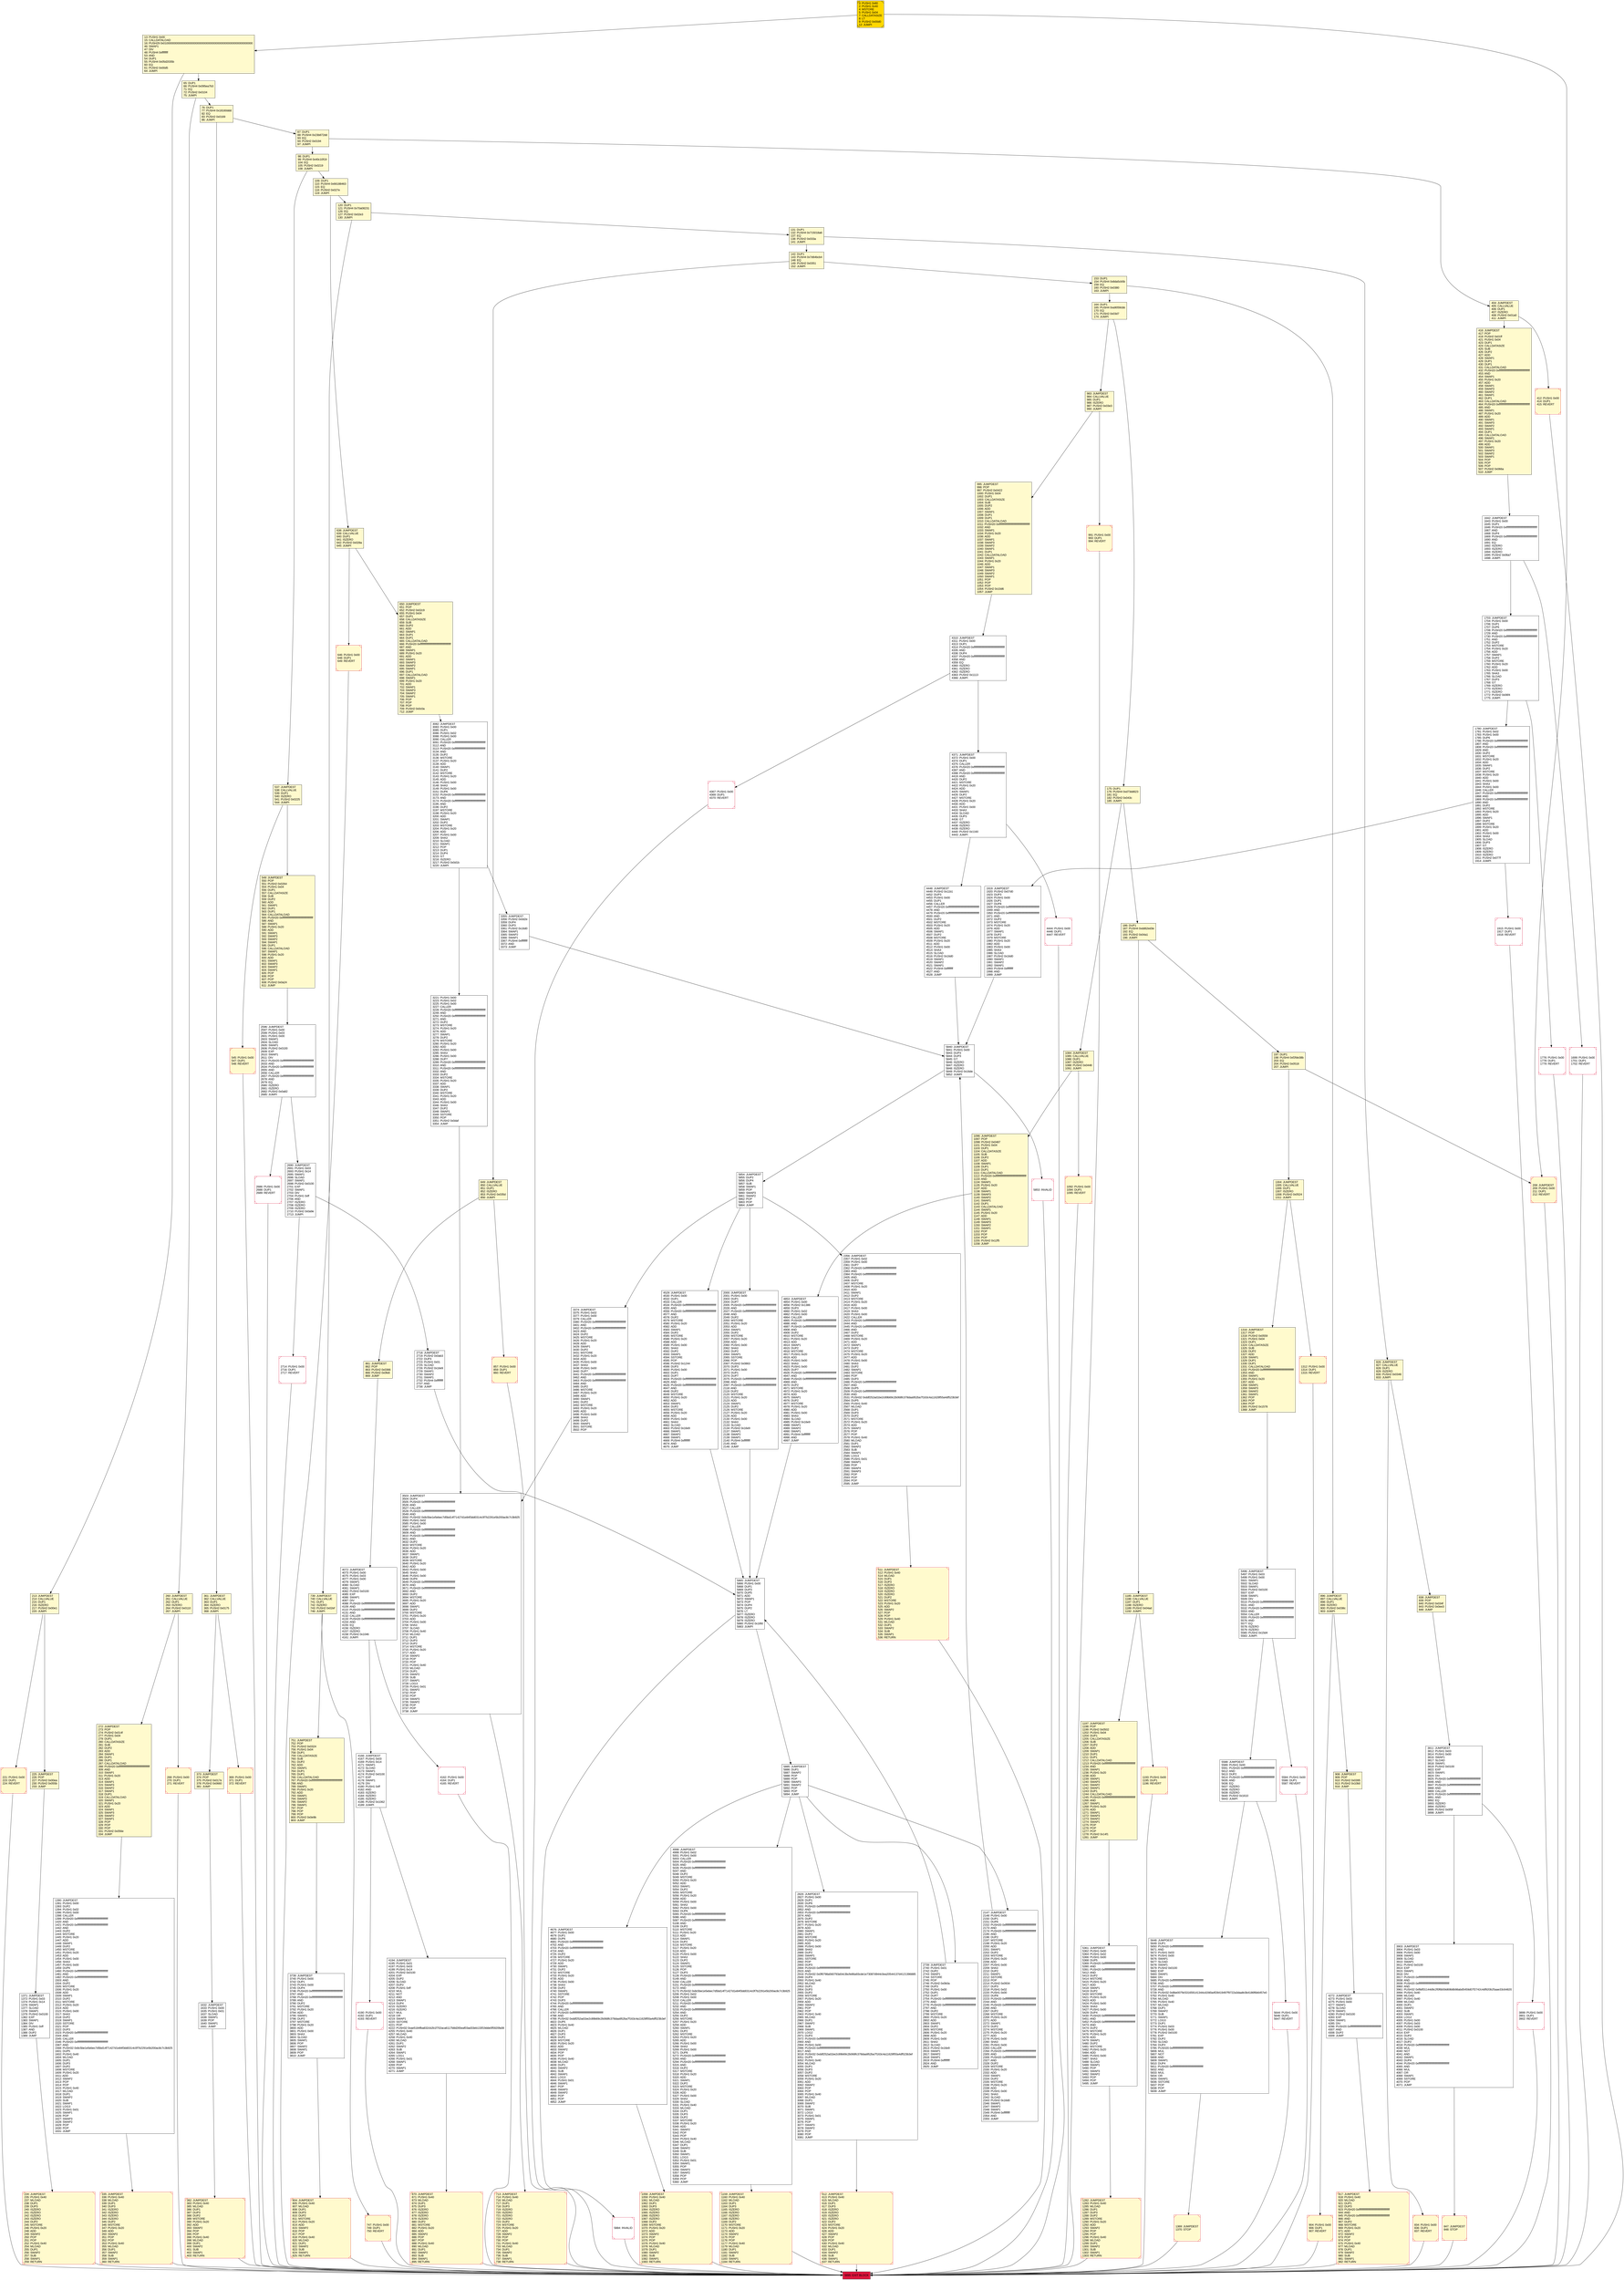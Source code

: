 digraph G {
bgcolor=transparent rankdir=UD;
node [shape=box style=filled color=black fillcolor=white fontname=arial fontcolor=black];
4272 [label="4272: JUMPDEST\l4273: PUSH1 0x03\l4275: PUSH1 0x00\l4277: SWAP1\l4278: SLOAD\l4279: SWAP1\l4280: PUSH2 0x0100\l4283: EXP\l4284: SWAP1\l4285: DIV\l4286: PUSH20 0xffffffffffffffffffffffffffffffffffffffff\l4307: AND\l4308: DUP2\l4309: JUMP\l" ];
1699 [label="1699: PUSH1 0x00\l1701: DUP1\l1702: REVERT\l" shape=Msquare color=crimson ];
213 [label="213: JUMPDEST\l214: CALLVALUE\l215: DUP1\l216: ISZERO\l217: PUSH2 0x00e1\l220: JUMPI\l" fillcolor=lemonchiffon ];
1304 [label="1304: JUMPDEST\l1305: CALLVALUE\l1306: DUP1\l1307: ISZERO\l1308: PUSH2 0x0524\l1311: JUMPI\l" fillcolor=lemonchiffon ];
5895 [label="5895: EXIT BLOCK\l" fillcolor=crimson ];
1193 [label="1193: PUSH1 0x00\l1195: DUP1\l1196: REVERT\l" fillcolor=lemonchiffon shape=Msquare color=crimson ];
404 [label="404: JUMPDEST\l405: CALLVALUE\l406: DUP1\l407: ISZERO\l408: PUSH2 0x01a0\l411: JUMPI\l" fillcolor=lemonchiffon ];
3739 [label="3739: JUMPDEST\l3740: PUSH1 0x00\l3742: DUP1\l3743: PUSH1 0x00\l3745: DUP4\l3746: PUSH20 0xffffffffffffffffffffffffffffffffffffffff\l3767: AND\l3768: PUSH20 0xffffffffffffffffffffffffffffffffffffffff\l3789: AND\l3790: DUP2\l3791: MSTORE\l3792: PUSH1 0x20\l3794: ADD\l3795: SWAP1\l3796: DUP2\l3797: MSTORE\l3798: PUSH1 0x20\l3800: ADD\l3801: PUSH1 0x00\l3803: SHA3\l3804: SLOAD\l3805: SWAP1\l3806: POP\l3807: SWAP2\l3808: SWAP1\l3809: POP\l3810: JUMP\l" ];
416 [label="416: JUMPDEST\l417: POP\l418: PUSH2 0x01ff\l421: PUSH1 0x04\l423: DUP1\l424: CALLDATASIZE\l425: SUB\l426: DUP2\l427: ADD\l428: SWAP1\l429: DUP1\l430: DUP1\l431: CALLDATALOAD\l432: PUSH20 0xffffffffffffffffffffffffffffffffffffffff\l453: AND\l454: SWAP1\l455: PUSH1 0x20\l457: ADD\l458: SWAP1\l459: SWAP3\l460: SWAP2\l461: SWAP1\l462: DUP1\l463: CALLDATALOAD\l464: PUSH20 0xffffffffffffffffffffffffffffffffffffffff\l485: AND\l486: SWAP1\l487: PUSH1 0x20\l489: ADD\l490: SWAP1\l491: SWAP3\l492: SWAP2\l493: SWAP1\l494: DUP1\l495: CALLDATALOAD\l496: SWAP1\l497: PUSH1 0x20\l499: ADD\l500: SWAP1\l501: SWAP3\l502: SWAP2\l503: SWAP1\l504: POP\l505: POP\l506: POP\l507: PUSH2 0x066a\l510: JUMP\l" fillcolor=lemonchiffon ];
186 [label="186: DUP1\l187: PUSH4 0xdd62ed3e\l192: EQ\l193: PUSH2 0x04a1\l196: JUMPI\l" fillcolor=lemonchiffon ];
2000 [label="2000: JUMPDEST\l2001: PUSH1 0x00\l2003: DUP1\l2004: DUP7\l2005: PUSH20 0xffffffffffffffffffffffffffffffffffffffff\l2026: AND\l2027: PUSH20 0xffffffffffffffffffffffffffffffffffffffff\l2048: AND\l2049: DUP2\l2050: MSTORE\l2051: PUSH1 0x20\l2053: ADD\l2054: SWAP1\l2055: DUP2\l2056: MSTORE\l2057: PUSH1 0x20\l2059: ADD\l2060: PUSH1 0x00\l2062: SHA3\l2063: DUP2\l2064: SWAP1\l2065: SSTORE\l2066: POP\l2067: PUSH2 0x0863\l2070: DUP3\l2071: PUSH1 0x00\l2073: DUP1\l2074: DUP7\l2075: PUSH20 0xffffffffffffffffffffffffffffffffffffffff\l2096: AND\l2097: PUSH20 0xffffffffffffffffffffffffffffffffffffffff\l2118: AND\l2119: DUP2\l2120: MSTORE\l2121: PUSH1 0x20\l2123: ADD\l2124: SWAP1\l2125: DUP2\l2126: MSTORE\l2127: PUSH1 0x20\l2129: ADD\l2130: PUSH1 0x00\l2132: SHA3\l2133: SLOAD\l2134: PUSH2 0x16e9\l2137: SWAP1\l2138: SWAP2\l2139: SWAP1\l2140: PUSH4 0xffffffff\l2145: AND\l2146: JUMP\l" ];
650 [label="650: JUMPDEST\l651: POP\l652: PUSH2 0x02c9\l655: PUSH1 0x04\l657: DUP1\l658: CALLDATASIZE\l659: SUB\l660: DUP2\l661: ADD\l662: SWAP1\l663: DUP1\l664: DUP1\l665: CALLDATALOAD\l666: PUSH20 0xffffffffffffffffffffffffffffffffffffffff\l687: AND\l688: SWAP1\l689: PUSH1 0x20\l691: ADD\l692: SWAP1\l693: SWAP3\l694: SWAP2\l695: SWAP1\l696: DUP1\l697: CALLDATALOAD\l698: SWAP1\l699: PUSH1 0x20\l701: ADD\l702: SWAP1\l703: SWAP3\l704: SWAP2\l705: SWAP1\l706: POP\l707: POP\l708: POP\l709: PUSH2 0x0c0a\l712: JUMP\l" fillcolor=lemonchiffon ];
1703 [label="1703: JUMPDEST\l1704: PUSH1 0x00\l1706: DUP1\l1707: DUP6\l1708: PUSH20 0xffffffffffffffffffffffffffffffffffffffff\l1729: AND\l1730: PUSH20 0xffffffffffffffffffffffffffffffffffffffff\l1751: AND\l1752: DUP2\l1753: MSTORE\l1754: PUSH1 0x20\l1756: ADD\l1757: SWAP1\l1758: DUP2\l1759: MSTORE\l1760: PUSH1 0x20\l1762: ADD\l1763: PUSH1 0x00\l1765: SHA3\l1766: SLOAD\l1767: DUP3\l1768: GT\l1769: ISZERO\l1770: ISZERO\l1771: ISZERO\l1772: PUSH2 0x06f4\l1775: JUMPI\l" ];
2147 [label="2147: JUMPDEST\l2148: PUSH1 0x00\l2150: DUP1\l2151: DUP6\l2152: PUSH20 0xffffffffffffffffffffffffffffffffffffffff\l2173: AND\l2174: PUSH20 0xffffffffffffffffffffffffffffffffffffffff\l2195: AND\l2196: DUP2\l2197: MSTORE\l2198: PUSH1 0x20\l2200: ADD\l2201: SWAP1\l2202: DUP2\l2203: MSTORE\l2204: PUSH1 0x20\l2206: ADD\l2207: PUSH1 0x00\l2209: SHA3\l2210: DUP2\l2211: SWAP1\l2212: SSTORE\l2213: POP\l2214: PUSH2 0x0934\l2217: DUP3\l2218: PUSH1 0x02\l2220: PUSH1 0x00\l2222: DUP8\l2223: PUSH20 0xffffffffffffffffffffffffffffffffffffffff\l2244: AND\l2245: PUSH20 0xffffffffffffffffffffffffffffffffffffffff\l2266: AND\l2267: DUP2\l2268: MSTORE\l2269: PUSH1 0x20\l2271: ADD\l2272: SWAP1\l2273: DUP2\l2274: MSTORE\l2275: PUSH1 0x20\l2277: ADD\l2278: PUSH1 0x00\l2280: SHA3\l2281: PUSH1 0x00\l2283: CALLER\l2284: PUSH20 0xffffffffffffffffffffffffffffffffffffffff\l2305: AND\l2306: PUSH20 0xffffffffffffffffffffffffffffffffffffffff\l2327: AND\l2328: DUP2\l2329: MSTORE\l2330: PUSH1 0x20\l2332: ADD\l2333: SWAP1\l2334: DUP2\l2335: MSTORE\l2336: PUSH1 0x20\l2338: ADD\l2339: PUSH1 0x00\l2341: SHA3\l2342: SLOAD\l2343: PUSH2 0x16d0\l2346: SWAP1\l2347: SWAP2\l2348: SWAP1\l2349: PUSH4 0xffffffff\l2354: AND\l2355: JUMP\l" ];
1058 [label="1058: JUMPDEST\l1059: PUSH1 0x40\l1061: MLOAD\l1062: DUP1\l1063: DUP3\l1064: ISZERO\l1065: ISZERO\l1066: ISZERO\l1067: ISZERO\l1068: DUP2\l1069: MSTORE\l1070: PUSH1 0x20\l1072: ADD\l1073: SWAP2\l1074: POP\l1075: POP\l1076: PUSH1 0x40\l1078: MLOAD\l1079: DUP1\l1080: SWAP2\l1081: SUB\l1082: SWAP1\l1083: RETURN\l" fillcolor=lemonchiffon shape=Msquare color=crimson ];
983 [label="983: JUMPDEST\l984: CALLVALUE\l985: DUP1\l986: ISZERO\l987: PUSH2 0x03e3\l990: JUMPI\l" fillcolor=lemonchiffon ];
2596 [label="2596: JUMPDEST\l2597: PUSH1 0x00\l2599: PUSH1 0x03\l2601: PUSH1 0x00\l2603: SWAP1\l2604: SLOAD\l2605: SWAP1\l2606: PUSH2 0x0100\l2609: EXP\l2610: SWAP1\l2611: DIV\l2612: PUSH20 0xffffffffffffffffffffffffffffffffffffffff\l2633: AND\l2634: PUSH20 0xffffffffffffffffffffffffffffffffffffffff\l2655: AND\l2656: CALLER\l2657: PUSH20 0xffffffffffffffffffffffffffffffffffffffff\l2678: AND\l2679: EQ\l2680: ISZERO\l2681: ISZERO\l2682: PUSH2 0x0a82\l2685: JUMPI\l" ];
2739 [label="2739: JUMPDEST\l2740: PUSH1 0x01\l2742: DUP2\l2743: SWAP1\l2744: SSTORE\l2745: POP\l2746: PUSH2 0x0b0a\l2749: DUP3\l2750: PUSH1 0x00\l2752: DUP1\l2753: DUP7\l2754: PUSH20 0xffffffffffffffffffffffffffffffffffffffff\l2775: AND\l2776: PUSH20 0xffffffffffffffffffffffffffffffffffffffff\l2797: AND\l2798: DUP2\l2799: MSTORE\l2800: PUSH1 0x20\l2802: ADD\l2803: SWAP1\l2804: DUP2\l2805: MSTORE\l2806: PUSH1 0x20\l2808: ADD\l2809: PUSH1 0x00\l2811: SHA3\l2812: SLOAD\l2813: PUSH2 0x16e9\l2816: SWAP1\l2817: SWAP2\l2818: SWAP1\l2819: PUSH4 0xffffffff\l2824: AND\l2825: JUMP\l" ];
638 [label="638: JUMPDEST\l639: CALLVALUE\l640: DUP1\l641: ISZERO\l642: PUSH2 0x028a\l645: JUMPI\l" fillcolor=lemonchiffon ];
646 [label="646: PUSH1 0x00\l648: DUP1\l649: REVERT\l" fillcolor=lemonchiffon shape=Msquare color=crimson ];
904 [label="904: PUSH1 0x00\l906: DUP1\l907: REVERT\l" fillcolor=lemonchiffon shape=Msquare color=crimson ];
373 [label="373: JUMPDEST\l374: POP\l375: PUSH2 0x017e\l378: PUSH2 0x0660\l381: JUMP\l" fillcolor=lemonchiffon ];
76 [label="76: DUP1\l77: PUSH4 0x18160ddd\l82: EQ\l83: PUSH2 0x0169\l86: JUMPI\l" fillcolor=lemonchiffon ];
3082 [label="3082: JUMPDEST\l3083: PUSH1 0x00\l3085: DUP1\l3086: PUSH1 0x02\l3088: PUSH1 0x00\l3090: CALLER\l3091: PUSH20 0xffffffffffffffffffffffffffffffffffffffff\l3112: AND\l3113: PUSH20 0xffffffffffffffffffffffffffffffffffffffff\l3134: AND\l3135: DUP2\l3136: MSTORE\l3137: PUSH1 0x20\l3139: ADD\l3140: SWAP1\l3141: DUP2\l3142: MSTORE\l3143: PUSH1 0x20\l3145: ADD\l3146: PUSH1 0x00\l3148: SHA3\l3149: PUSH1 0x00\l3151: DUP6\l3152: PUSH20 0xffffffffffffffffffffffffffffffffffffffff\l3173: AND\l3174: PUSH20 0xffffffffffffffffffffffffffffffffffffffff\l3195: AND\l3196: DUP2\l3197: MSTORE\l3198: PUSH1 0x20\l3200: ADD\l3201: SWAP1\l3202: DUP2\l3203: MSTORE\l3204: PUSH1 0x20\l3206: ADD\l3207: PUSH1 0x00\l3209: SHA3\l3210: SLOAD\l3211: SWAP1\l3212: POP\l3213: DUP1\l3214: DUP4\l3215: GT\l3216: ISZERO\l3217: PUSH2 0x0d1b\l3220: JUMPI\l" ];
1197 [label="1197: JUMPDEST\l1198: POP\l1199: PUSH2 0x0502\l1202: PUSH1 0x04\l1204: DUP1\l1205: CALLDATASIZE\l1206: SUB\l1207: DUP2\l1208: ADD\l1209: SWAP1\l1210: DUP1\l1211: DUP1\l1212: CALLDATALOAD\l1213: PUSH20 0xffffffffffffffffffffffffffffffffffffffff\l1234: AND\l1235: SWAP1\l1236: PUSH1 0x20\l1238: ADD\l1239: SWAP1\l1240: SWAP3\l1241: SWAP2\l1242: SWAP1\l1243: DUP1\l1244: CALLDATALOAD\l1245: PUSH20 0xffffffffffffffffffffffffffffffffffffffff\l1266: AND\l1267: SWAP1\l1268: PUSH1 0x20\l1270: ADD\l1271: SWAP1\l1272: SWAP3\l1273: SWAP2\l1274: SWAP1\l1275: POP\l1276: POP\l1277: POP\l1278: PUSH2 0x14f1\l1281: JUMP\l" fillcolor=lemonchiffon ];
4166 [label="4166: JUMPDEST\l4167: PUSH1 0x03\l4169: PUSH1 0x14\l4171: SWAP1\l4172: SLOAD\l4173: SWAP1\l4174: PUSH2 0x0100\l4177: EXP\l4178: SWAP1\l4179: DIV\l4180: PUSH1 0xff\l4182: AND\l4183: ISZERO\l4184: ISZERO\l4185: ISZERO\l4186: PUSH2 0x1062\l4189: JUMPI\l" ];
1371 [label="1371: JUMPDEST\l1372: PUSH1 0x03\l1374: PUSH1 0x14\l1376: SWAP1\l1377: SLOAD\l1378: SWAP1\l1379: PUSH2 0x0100\l1382: EXP\l1383: SWAP1\l1384: DIV\l1385: PUSH1 0xff\l1387: AND\l1388: DUP2\l1389: JUMP\l" ];
2718 [label="2718: JUMPDEST\l2719: PUSH2 0x0ab3\l2722: DUP3\l2723: PUSH1 0x01\l2725: SLOAD\l2726: PUSH2 0x16e9\l2729: SWAP1\l2730: SWAP2\l2731: SWAP1\l2732: PUSH4 0xffffffff\l2737: AND\l2738: JUMP\l" ];
4448 [label="4448: JUMPDEST\l4449: PUSH2 0x11b1\l4452: DUP3\l4453: PUSH1 0x00\l4455: DUP1\l4456: CALLER\l4457: PUSH20 0xffffffffffffffffffffffffffffffffffffffff\l4478: AND\l4479: PUSH20 0xffffffffffffffffffffffffffffffffffffffff\l4500: AND\l4501: DUP2\l4502: MSTORE\l4503: PUSH1 0x20\l4505: ADD\l4506: SWAP1\l4507: DUP2\l4508: MSTORE\l4509: PUSH1 0x20\l4511: ADD\l4512: PUSH1 0x00\l4514: SHA3\l4515: SLOAD\l4516: PUSH2 0x16d0\l4519: SWAP1\l4520: SWAP2\l4521: SWAP1\l4522: PUSH4 0xffffffff\l4527: AND\l4528: JUMP\l" ];
739 [label="739: JUMPDEST\l740: CALLVALUE\l741: DUP1\l742: ISZERO\l743: PUSH2 0x02ef\l746: JUMPI\l" fillcolor=lemonchiffon ];
4194 [label="4194: JUMPDEST\l4195: PUSH1 0x01\l4197: PUSH1 0x03\l4199: PUSH1 0x14\l4201: PUSH2 0x0100\l4204: EXP\l4205: DUP2\l4206: SLOAD\l4207: DUP2\l4208: PUSH1 0xff\l4210: MUL\l4211: NOT\l4212: AND\l4213: SWAP1\l4214: DUP4\l4215: ISZERO\l4216: ISZERO\l4217: MUL\l4218: OR\l4219: SWAP1\l4220: SSTORE\l4221: POP\l4222: PUSH32 0xae5184fba832cb2b1f702aca6117b8d265eaf03ad33eb133f19dde0f5920fa08\l4255: PUSH1 0x40\l4257: MLOAD\l4258: PUSH1 0x40\l4260: MLOAD\l4261: DUP1\l4262: SWAP2\l4263: SUB\l4264: SWAP1\l4265: LOG1\l4266: PUSH1 0x01\l4268: SWAP1\l4269: POP\l4270: SWAP1\l4271: JUMP\l" ];
260 [label="260: JUMPDEST\l261: CALLVALUE\l262: DUP1\l263: ISZERO\l264: PUSH2 0x0110\l267: JUMPI\l" fillcolor=lemonchiffon ];
2714 [label="2714: PUSH1 0x00\l2716: DUP1\l2717: REVERT\l" shape=Msquare color=crimson ];
120 [label="120: DUP1\l121: PUSH4 0x70a08231\l126: EQ\l127: PUSH2 0x02e3\l130: JUMPI\l" fillcolor=lemonchiffon ];
412 [label="412: PUSH1 0x00\l414: DUP1\l415: REVERT\l" fillcolor=lemonchiffon shape=Msquare color=crimson ];
995 [label="995: JUMPDEST\l996: POP\l997: PUSH2 0x0422\l1000: PUSH1 0x04\l1002: DUP1\l1003: CALLDATASIZE\l1004: SUB\l1005: DUP2\l1006: ADD\l1007: SWAP1\l1008: DUP1\l1009: DUP1\l1010: CALLDATALOAD\l1011: PUSH20 0xffffffffffffffffffffffffffffffffffffffff\l1032: AND\l1033: SWAP1\l1034: PUSH1 0x20\l1036: ADD\l1037: SWAP1\l1038: SWAP3\l1039: SWAP2\l1040: SWAP1\l1041: DUP1\l1042: CALLDATALOAD\l1043: SWAP1\l1044: PUSH1 0x20\l1046: ADD\l1047: SWAP1\l1048: SWAP3\l1049: SWAP2\l1050: SWAP1\l1051: POP\l1052: POP\l1053: POP\l1054: PUSH2 0x10d6\l1057: JUMP\l" fillcolor=lemonchiffon ];
175 [label="175: DUP1\l176: PUSH4 0xd73dd623\l181: EQ\l182: PUSH2 0x043c\l185: JUMPI\l" fillcolor=lemonchiffon ];
3503 [label="3503: JUMPDEST\l3504: DUP4\l3505: PUSH20 0xffffffffffffffffffffffffffffffffffffffff\l3526: AND\l3527: CALLER\l3528: PUSH20 0xffffffffffffffffffffffffffffffffffffffff\l3549: AND\l3550: PUSH32 0x8c5be1e5ebec7d5bd14f71427d1e84f3dd0314c0f7b2291e5b200ac8c7c3b925\l3583: PUSH1 0x02\l3585: PUSH1 0x00\l3587: CALLER\l3588: PUSH20 0xffffffffffffffffffffffffffffffffffffffff\l3609: AND\l3610: PUSH20 0xffffffffffffffffffffffffffffffffffffffff\l3631: AND\l3632: DUP2\l3633: MSTORE\l3634: PUSH1 0x20\l3636: ADD\l3637: SWAP1\l3638: DUP2\l3639: MSTORE\l3640: PUSH1 0x20\l3642: ADD\l3643: PUSH1 0x00\l3645: SHA3\l3646: PUSH1 0x00\l3648: DUP9\l3649: PUSH20 0xffffffffffffffffffffffffffffffffffffffff\l3670: AND\l3671: PUSH20 0xffffffffffffffffffffffffffffffffffffffff\l3692: AND\l3693: DUP2\l3694: MSTORE\l3695: PUSH1 0x20\l3697: ADD\l3698: SWAP1\l3699: DUP2\l3700: MSTORE\l3701: PUSH1 0x20\l3703: ADD\l3704: PUSH1 0x00\l3706: SHA3\l3707: SLOAD\l3708: PUSH1 0x40\l3710: MLOAD\l3711: DUP1\l3712: DUP3\l3713: DUP2\l3714: MSTORE\l3715: PUSH1 0x20\l3717: ADD\l3718: SWAP2\l3719: POP\l3720: POP\l3721: PUSH1 0x40\l3723: MLOAD\l3724: DUP1\l3725: SWAP2\l3726: SUB\l3727: SWAP1\l3728: LOG3\l3729: PUSH1 0x01\l3731: SWAP2\l3732: POP\l3733: POP\l3734: SWAP3\l3735: SWAP2\l3736: POP\l3737: POP\l3738: JUMP\l" ];
3811 [label="3811: JUMPDEST\l3812: PUSH1 0x03\l3814: PUSH1 0x00\l3816: SWAP1\l3817: SLOAD\l3818: SWAP1\l3819: PUSH2 0x0100\l3822: EXP\l3823: SWAP1\l3824: DIV\l3825: PUSH20 0xffffffffffffffffffffffffffffffffffffffff\l3846: AND\l3847: PUSH20 0xffffffffffffffffffffffffffffffffffffffff\l3868: AND\l3869: CALLER\l3870: PUSH20 0xffffffffffffffffffffffffffffffffffffffff\l3891: AND\l3892: EQ\l3893: ISZERO\l3894: ISZERO\l3895: PUSH2 0x0f3f\l3898: JUMPI\l" ];
5884 [label="5884: INVALID\l" shape=Msquare color=crimson ];
861 [label="861: JUMPDEST\l862: POP\l863: PUSH2 0x0366\l866: PUSH2 0x0fe8\l869: JUMP\l" fillcolor=lemonchiffon ];
747 [label="747: PUSH1 0x00\l749: DUP1\l750: REVERT\l" fillcolor=lemonchiffon shape=Msquare color=crimson ];
1776 [label="1776: PUSH1 0x00\l1778: DUP1\l1779: REVERT\l" shape=Msquare color=crimson ];
361 [label="361: JUMPDEST\l362: CALLVALUE\l363: DUP1\l364: ISZERO\l365: PUSH2 0x0175\l368: JUMPI\l" fillcolor=lemonchiffon ];
908 [label="908: JUMPDEST\l909: POP\l910: PUSH2 0x0395\l913: PUSH2 0x10b0\l916: JUMP\l" fillcolor=lemonchiffon ];
1185 [label="1185: JUMPDEST\l1186: CALLVALUE\l1187: DUP1\l1188: ISZERO\l1189: PUSH2 0x04ad\l1192: JUMPI\l" fillcolor=lemonchiffon ];
612 [label="612: JUMPDEST\l613: PUSH1 0x40\l615: MLOAD\l616: DUP1\l617: DUP3\l618: ISZERO\l619: ISZERO\l620: ISZERO\l621: ISZERO\l622: DUP2\l623: MSTORE\l624: PUSH1 0x20\l626: ADD\l627: SWAP2\l628: POP\l629: POP\l630: PUSH1 0x40\l632: MLOAD\l633: DUP1\l634: SWAP2\l635: SUB\l636: SWAP1\l637: RETURN\l" fillcolor=lemonchiffon shape=Msquare color=crimson ];
870 [label="870: JUMPDEST\l871: PUSH1 0x40\l873: MLOAD\l874: DUP1\l875: DUP3\l876: ISZERO\l877: ISZERO\l878: ISZERO\l879: ISZERO\l880: DUP2\l881: MSTORE\l882: PUSH1 0x20\l884: ADD\l885: SWAP2\l886: POP\l887: POP\l888: PUSH1 0x40\l890: MLOAD\l891: DUP1\l892: SWAP2\l893: SUB\l894: SWAP1\l895: RETURN\l" fillcolor=lemonchiffon shape=Msquare color=crimson ];
4072 [label="4072: JUMPDEST\l4073: PUSH1 0x00\l4075: PUSH1 0x03\l4077: PUSH1 0x00\l4079: SWAP1\l4080: SLOAD\l4081: SWAP1\l4082: PUSH2 0x0100\l4085: EXP\l4086: SWAP1\l4087: DIV\l4088: PUSH20 0xffffffffffffffffffffffffffffffffffffffff\l4109: AND\l4110: PUSH20 0xffffffffffffffffffffffffffffffffffffffff\l4131: AND\l4132: CALLER\l4133: PUSH20 0xffffffffffffffffffffffffffffffffffffffff\l4154: AND\l4155: EQ\l4156: ISZERO\l4157: ISZERO\l4158: PUSH2 0x1046\l4161: JUMPI\l" ];
131 [label="131: DUP1\l132: PUSH4 0x715018a6\l137: EQ\l138: PUSH2 0x033a\l141: JUMPI\l" fillcolor=lemonchiffon ];
5853 [label="5853: INVALID\l" shape=Msquare color=crimson ];
0 [label="0: PUSH1 0x80\l2: PUSH1 0x40\l4: MSTORE\l5: PUSH1 0x04\l7: CALLDATASIZE\l8: LT\l9: PUSH2 0x00d0\l12: JUMPI\l" fillcolor=lemonchiffon shape=Msquare fillcolor=gold ];
1919 [label="1919: JUMPDEST\l1920: PUSH2 0x07d0\l1923: DUP3\l1924: PUSH1 0x00\l1926: DUP1\l1927: DUP8\l1928: PUSH20 0xffffffffffffffffffffffffffffffffffffffff\l1949: AND\l1950: PUSH20 0xffffffffffffffffffffffffffffffffffffffff\l1971: AND\l1972: DUP2\l1973: MSTORE\l1974: PUSH1 0x20\l1976: ADD\l1977: SWAP1\l1978: DUP2\l1979: MSTORE\l1980: PUSH1 0x20\l1982: ADD\l1983: PUSH1 0x00\l1985: SHA3\l1986: SLOAD\l1987: PUSH2 0x16d0\l1990: SWAP1\l1991: SWAP2\l1992: SWAP1\l1993: PUSH4 0xffffffff\l1998: AND\l1999: JUMP\l" ];
2826 [label="2826: JUMPDEST\l2827: PUSH1 0x00\l2829: DUP1\l2830: DUP6\l2831: PUSH20 0xffffffffffffffffffffffffffffffffffffffff\l2852: AND\l2853: PUSH20 0xffffffffffffffffffffffffffffffffffffffff\l2874: AND\l2875: DUP2\l2876: MSTORE\l2877: PUSH1 0x20\l2879: ADD\l2880: SWAP1\l2881: DUP2\l2882: MSTORE\l2883: PUSH1 0x20\l2885: ADD\l2886: PUSH1 0x00\l2888: SHA3\l2889: DUP2\l2890: SWAP1\l2891: SSTORE\l2892: POP\l2893: DUP3\l2894: PUSH20 0xffffffffffffffffffffffffffffffffffffffff\l2915: AND\l2916: PUSH32 0x0f6798a560793a54c3bcfe86a93cde1e73087d944c0ea20544137d4121396885\l2949: DUP4\l2950: PUSH1 0x40\l2952: MLOAD\l2953: DUP1\l2954: DUP3\l2955: DUP2\l2956: MSTORE\l2957: PUSH1 0x20\l2959: ADD\l2960: SWAP2\l2961: POP\l2962: POP\l2963: PUSH1 0x40\l2965: MLOAD\l2966: DUP1\l2967: SWAP2\l2968: SUB\l2969: SWAP1\l2970: LOG2\l2971: DUP3\l2972: PUSH20 0xffffffffffffffffffffffffffffffffffffffff\l2993: AND\l2994: PUSH1 0x00\l2996: PUSH20 0xffffffffffffffffffffffffffffffffffffffff\l3017: AND\l3018: PUSH32 0xddf252ad1be2c89b69c2b068fc378daa952ba7f163c4a11628f55a4df523b3ef\l3051: DUP5\l3052: PUSH1 0x40\l3054: MLOAD\l3055: DUP1\l3056: DUP3\l3057: DUP2\l3058: MSTORE\l3059: PUSH1 0x20\l3061: ADD\l3062: SWAP2\l3063: POP\l3064: POP\l3065: PUSH1 0x40\l3067: MLOAD\l3068: DUP1\l3069: SWAP2\l3070: SUB\l3071: SWAP1\l3072: LOG3\l3073: PUSH1 0x01\l3075: SWAP1\l3076: POP\l3077: SWAP3\l3078: SWAP2\l3079: POP\l3080: POP\l3081: JUMP\l" ];
5361 [label="5361: JUMPDEST\l5362: PUSH1 0x00\l5364: PUSH1 0x02\l5366: PUSH1 0x00\l5368: DUP5\l5369: PUSH20 0xffffffffffffffffffffffffffffffffffffffff\l5390: AND\l5391: PUSH20 0xffffffffffffffffffffffffffffffffffffffff\l5412: AND\l5413: DUP2\l5414: MSTORE\l5415: PUSH1 0x20\l5417: ADD\l5418: SWAP1\l5419: DUP2\l5420: MSTORE\l5421: PUSH1 0x20\l5423: ADD\l5424: PUSH1 0x00\l5426: SHA3\l5427: PUSH1 0x00\l5429: DUP4\l5430: PUSH20 0xffffffffffffffffffffffffffffffffffffffff\l5451: AND\l5452: PUSH20 0xffffffffffffffffffffffffffffffffffffffff\l5473: AND\l5474: DUP2\l5475: MSTORE\l5476: PUSH1 0x20\l5478: ADD\l5479: SWAP1\l5480: DUP2\l5481: MSTORE\l5482: PUSH1 0x20\l5484: ADD\l5485: PUSH1 0x00\l5487: SHA3\l5488: SLOAD\l5489: SWAP1\l5490: POP\l5491: SWAP3\l5492: SWAP2\l5493: POP\l5494: POP\l5495: JUMP\l" ];
4998 [label="4998: JUMPDEST\l4999: PUSH1 0x02\l5001: PUSH1 0x00\l5003: CALLER\l5004: PUSH20 0xffffffffffffffffffffffffffffffffffffffff\l5025: AND\l5026: PUSH20 0xffffffffffffffffffffffffffffffffffffffff\l5047: AND\l5048: DUP2\l5049: MSTORE\l5050: PUSH1 0x20\l5052: ADD\l5053: SWAP1\l5054: DUP2\l5055: MSTORE\l5056: PUSH1 0x20\l5058: ADD\l5059: PUSH1 0x00\l5061: SHA3\l5062: PUSH1 0x00\l5064: DUP6\l5065: PUSH20 0xffffffffffffffffffffffffffffffffffffffff\l5086: AND\l5087: PUSH20 0xffffffffffffffffffffffffffffffffffffffff\l5108: AND\l5109: DUP2\l5110: MSTORE\l5111: PUSH1 0x20\l5113: ADD\l5114: SWAP1\l5115: DUP2\l5116: MSTORE\l5117: PUSH1 0x20\l5119: ADD\l5120: PUSH1 0x00\l5122: SHA3\l5123: DUP2\l5124: SWAP1\l5125: SSTORE\l5126: POP\l5127: DUP3\l5128: PUSH20 0xffffffffffffffffffffffffffffffffffffffff\l5149: AND\l5150: CALLER\l5151: PUSH20 0xffffffffffffffffffffffffffffffffffffffff\l5172: AND\l5173: PUSH32 0x8c5be1e5ebec7d5bd14f71427d1e84f3dd0314c0f7b2291e5b200ac8c7c3b925\l5206: PUSH1 0x02\l5208: PUSH1 0x00\l5210: CALLER\l5211: PUSH20 0xffffffffffffffffffffffffffffffffffffffff\l5232: AND\l5233: PUSH20 0xffffffffffffffffffffffffffffffffffffffff\l5254: AND\l5255: DUP2\l5256: MSTORE\l5257: PUSH1 0x20\l5259: ADD\l5260: SWAP1\l5261: DUP2\l5262: MSTORE\l5263: PUSH1 0x20\l5265: ADD\l5266: PUSH1 0x00\l5268: SHA3\l5269: PUSH1 0x00\l5271: DUP8\l5272: PUSH20 0xffffffffffffffffffffffffffffffffffffffff\l5293: AND\l5294: PUSH20 0xffffffffffffffffffffffffffffffffffffffff\l5315: AND\l5316: DUP2\l5317: MSTORE\l5318: PUSH1 0x20\l5320: ADD\l5321: SWAP1\l5322: DUP2\l5323: MSTORE\l5324: PUSH1 0x20\l5326: ADD\l5327: PUSH1 0x00\l5329: SHA3\l5330: SLOAD\l5331: PUSH1 0x40\l5333: MLOAD\l5334: DUP1\l5335: DUP3\l5336: DUP2\l5337: MSTORE\l5338: PUSH1 0x20\l5340: ADD\l5341: SWAP2\l5342: POP\l5343: POP\l5344: PUSH1 0x40\l5346: MLOAD\l5347: DUP1\l5348: SWAP2\l5349: SUB\l5350: SWAP1\l5351: LOG3\l5352: PUSH1 0x01\l5354: SWAP1\l5355: POP\l5356: SWAP3\l5357: SWAP2\l5358: POP\l5359: POP\l5360: JUMP\l" ];
5584 [label="5584: PUSH1 0x00\l5586: DUP1\l5587: REVERT\l" shape=Msquare color=crimson ];
5588 [label="5588: JUMPDEST\l5589: PUSH1 0x00\l5591: PUSH20 0xffffffffffffffffffffffffffffffffffffffff\l5612: AND\l5613: DUP2\l5614: PUSH20 0xffffffffffffffffffffffffffffffffffffffff\l5635: AND\l5636: EQ\l5637: ISZERO\l5638: ISZERO\l5639: ISZERO\l5640: PUSH2 0x1610\l5643: JUMPI\l" ];
335 [label="335: JUMPDEST\l336: PUSH1 0x40\l338: MLOAD\l339: DUP1\l340: DUP3\l341: ISZERO\l342: ISZERO\l343: ISZERO\l344: ISZERO\l345: DUP2\l346: MSTORE\l347: PUSH1 0x20\l349: ADD\l350: SWAP2\l351: POP\l352: POP\l353: PUSH1 0x40\l355: MLOAD\l356: DUP1\l357: SWAP2\l358: SUB\l359: SWAP1\l360: RETURN\l" fillcolor=lemonchiffon shape=Msquare color=crimson ];
87 [label="87: DUP1\l88: PUSH4 0x23b872dd\l93: EQ\l94: PUSH2 0x0194\l97: JUMPI\l" fillcolor=lemonchiffon ];
65 [label="65: DUP1\l66: PUSH4 0x095ea7b3\l71: EQ\l72: PUSH2 0x0104\l75: JUMPI\l" fillcolor=lemonchiffon ];
221 [label="221: PUSH1 0x00\l223: DUP1\l224: REVERT\l" fillcolor=lemonchiffon shape=Msquare color=crimson ];
991 [label="991: PUSH1 0x00\l993: DUP1\l994: REVERT\l" fillcolor=lemonchiffon shape=Msquare color=crimson ];
545 [label="545: PUSH1 0x00\l547: DUP1\l548: REVERT\l" fillcolor=lemonchiffon shape=Msquare color=crimson ];
1780 [label="1780: JUMPDEST\l1781: PUSH1 0x02\l1783: PUSH1 0x00\l1785: DUP6\l1786: PUSH20 0xffffffffffffffffffffffffffffffffffffffff\l1807: AND\l1808: PUSH20 0xffffffffffffffffffffffffffffffffffffffff\l1829: AND\l1830: DUP2\l1831: MSTORE\l1832: PUSH1 0x20\l1834: ADD\l1835: SWAP1\l1836: DUP2\l1837: MSTORE\l1838: PUSH1 0x20\l1840: ADD\l1841: PUSH1 0x00\l1843: SHA3\l1844: PUSH1 0x00\l1846: CALLER\l1847: PUSH20 0xffffffffffffffffffffffffffffffffffffffff\l1868: AND\l1869: PUSH20 0xffffffffffffffffffffffffffffffffffffffff\l1890: AND\l1891: DUP2\l1892: MSTORE\l1893: PUSH1 0x20\l1895: ADD\l1896: SWAP1\l1897: DUP2\l1898: MSTORE\l1899: PUSH1 0x20\l1901: ADD\l1902: PUSH1 0x00\l1904: SHA3\l1905: SLOAD\l1906: DUP3\l1907: GT\l1908: ISZERO\l1909: ISZERO\l1910: ISZERO\l1911: PUSH2 0x077f\l1914: JUMPI\l" ];
13 [label="13: PUSH1 0x00\l15: CALLDATALOAD\l16: PUSH29 0x0100000000000000000000000000000000000000000000000000000000\l46: SWAP1\l47: DIV\l48: PUSH4 0xffffffff\l53: AND\l54: DUP1\l55: PUSH4 0x05d2035b\l60: EQ\l61: PUSH2 0x00d5\l64: JUMPI\l" fillcolor=lemonchiffon ];
1312 [label="1312: PUSH1 0x00\l1314: DUP1\l1315: REVERT\l" fillcolor=lemonchiffon shape=Msquare color=crimson ];
5885 [label="5885: JUMPDEST\l5886: DUP1\l5887: SWAP2\l5888: POP\l5889: POP\l5890: SWAP3\l5891: SWAP2\l5892: POP\l5893: POP\l5894: JUMP\l" ];
4371 [label="4371: JUMPDEST\l4372: PUSH1 0x00\l4374: DUP1\l4375: CALLER\l4376: PUSH20 0xffffffffffffffffffffffffffffffffffffffff\l4397: AND\l4398: PUSH20 0xffffffffffffffffffffffffffffffffffffffff\l4419: AND\l4420: DUP2\l4421: MSTORE\l4422: PUSH1 0x20\l4424: ADD\l4425: SWAP1\l4426: DUP2\l4427: MSTORE\l4428: PUSH1 0x20\l4430: ADD\l4431: PUSH1 0x00\l4433: SHA3\l4434: SLOAD\l4435: DUP3\l4436: GT\l4437: ISZERO\l4438: ISZERO\l4439: ISZERO\l4440: PUSH2 0x1160\l4443: JUMPI\l" ];
142 [label="142: DUP1\l143: PUSH4 0x7d64bcb4\l148: EQ\l149: PUSH2 0x0351\l152: JUMPI\l" fillcolor=lemonchiffon ];
804 [label="804: JUMPDEST\l805: PUSH1 0x40\l807: MLOAD\l808: DUP1\l809: DUP3\l810: DUP2\l811: MSTORE\l812: PUSH1 0x20\l814: ADD\l815: SWAP2\l816: POP\l817: POP\l818: PUSH1 0x40\l820: MLOAD\l821: DUP1\l822: SWAP2\l823: SUB\l824: SWAP1\l825: RETURN\l" fillcolor=lemonchiffon shape=Msquare color=crimson ];
3899 [label="3899: PUSH1 0x00\l3901: DUP1\l3902: REVERT\l" shape=Msquare color=crimson ];
4676 [label="4676: JUMPDEST\l4677: PUSH1 0x00\l4679: DUP1\l4680: DUP6\l4681: PUSH20 0xffffffffffffffffffffffffffffffffffffffff\l4702: AND\l4703: PUSH20 0xffffffffffffffffffffffffffffffffffffffff\l4724: AND\l4725: DUP2\l4726: MSTORE\l4727: PUSH1 0x20\l4729: ADD\l4730: SWAP1\l4731: DUP2\l4732: MSTORE\l4733: PUSH1 0x20\l4735: ADD\l4736: PUSH1 0x00\l4738: SHA3\l4739: DUP2\l4740: SWAP1\l4741: SSTORE\l4742: POP\l4743: DUP3\l4744: PUSH20 0xffffffffffffffffffffffffffffffffffffffff\l4765: AND\l4766: CALLER\l4767: PUSH20 0xffffffffffffffffffffffffffffffffffffffff\l4788: AND\l4789: PUSH32 0xddf252ad1be2c89b69c2b068fc378daa952ba7f163c4a11628f55a4df523b3ef\l4822: DUP5\l4823: PUSH1 0x40\l4825: MLOAD\l4826: DUP1\l4827: DUP3\l4828: DUP2\l4829: MSTORE\l4830: PUSH1 0x20\l4832: ADD\l4833: SWAP2\l4834: POP\l4835: POP\l4836: PUSH1 0x40\l4838: MLOAD\l4839: DUP1\l4840: SWAP2\l4841: SUB\l4842: SWAP1\l4843: LOG3\l4844: PUSH1 0x01\l4846: SWAP1\l4847: POP\l4848: SWAP3\l4849: SWAP2\l4850: POP\l4851: POP\l4852: JUMP\l" ];
2690 [label="2690: JUMPDEST\l2691: PUSH1 0x03\l2693: PUSH1 0x14\l2695: SWAP1\l2696: SLOAD\l2697: SWAP1\l2698: PUSH2 0x0100\l2701: EXP\l2702: SWAP1\l2703: DIV\l2704: PUSH1 0xff\l2706: AND\l2707: ISZERO\l2708: ISZERO\l2709: ISZERO\l2710: PUSH2 0x0a9e\l2713: JUMPI\l" ];
268 [label="268: PUSH1 0x00\l270: DUP1\l271: REVERT\l" fillcolor=lemonchiffon shape=Msquare color=crimson ];
5644 [label="5644: PUSH1 0x00\l5646: DUP1\l5647: REVERT\l" shape=Msquare color=crimson ];
4367 [label="4367: PUSH1 0x00\l4369: DUP1\l4370: REVERT\l" shape=Msquare color=crimson ];
1390 [label="1390: JUMPDEST\l1391: PUSH1 0x00\l1393: DUP2\l1394: PUSH1 0x02\l1396: PUSH1 0x00\l1398: CALLER\l1399: PUSH20 0xffffffffffffffffffffffffffffffffffffffff\l1420: AND\l1421: PUSH20 0xffffffffffffffffffffffffffffffffffffffff\l1442: AND\l1443: DUP2\l1444: MSTORE\l1445: PUSH1 0x20\l1447: ADD\l1448: SWAP1\l1449: DUP2\l1450: MSTORE\l1451: PUSH1 0x20\l1453: ADD\l1454: PUSH1 0x00\l1456: SHA3\l1457: PUSH1 0x00\l1459: DUP6\l1460: PUSH20 0xffffffffffffffffffffffffffffffffffffffff\l1481: AND\l1482: PUSH20 0xffffffffffffffffffffffffffffffffffffffff\l1503: AND\l1504: DUP2\l1505: MSTORE\l1506: PUSH1 0x20\l1508: ADD\l1509: SWAP1\l1510: DUP2\l1511: MSTORE\l1512: PUSH1 0x20\l1514: ADD\l1515: PUSH1 0x00\l1517: SHA3\l1518: DUP2\l1519: SWAP1\l1520: SSTORE\l1521: POP\l1522: DUP3\l1523: PUSH20 0xffffffffffffffffffffffffffffffffffffffff\l1544: AND\l1545: CALLER\l1546: PUSH20 0xffffffffffffffffffffffffffffffffffffffff\l1567: AND\l1568: PUSH32 0x8c5be1e5ebec7d5bd14f71427d1e84f3dd0314c0f7b2291e5b200ac8c7c3b925\l1601: DUP5\l1602: PUSH1 0x40\l1604: MLOAD\l1605: DUP1\l1606: DUP3\l1607: DUP2\l1608: MSTORE\l1609: PUSH1 0x20\l1611: ADD\l1612: SWAP2\l1613: POP\l1614: POP\l1615: PUSH1 0x40\l1617: MLOAD\l1618: DUP1\l1619: SWAP2\l1620: SUB\l1621: SWAP1\l1622: LOG3\l1623: PUSH1 0x01\l1625: SWAP1\l1626: POP\l1627: SWAP3\l1628: SWAP2\l1629: POP\l1630: POP\l1631: JUMP\l" ];
272 [label="272: JUMPDEST\l273: POP\l274: PUSH2 0x014f\l277: PUSH1 0x04\l279: DUP1\l280: CALLDATASIZE\l281: SUB\l282: DUP2\l283: ADD\l284: SWAP1\l285: DUP1\l286: DUP1\l287: CALLDATALOAD\l288: PUSH20 0xffffffffffffffffffffffffffffffffffffffff\l309: AND\l310: SWAP1\l311: PUSH1 0x20\l313: ADD\l314: SWAP1\l315: SWAP3\l316: SWAP2\l317: SWAP1\l318: DUP1\l319: CALLDATALOAD\l320: SWAP1\l321: PUSH1 0x20\l323: ADD\l324: SWAP1\l325: SWAP3\l326: SWAP2\l327: SWAP1\l328: POP\l329: POP\l330: POP\l331: PUSH2 0x056e\l334: JUMP\l" fillcolor=lemonchiffon ];
1282 [label="1282: JUMPDEST\l1283: PUSH1 0x40\l1285: MLOAD\l1286: DUP1\l1287: DUP3\l1288: DUP2\l1289: MSTORE\l1290: PUSH1 0x20\l1292: ADD\l1293: SWAP2\l1294: POP\l1295: POP\l1296: PUSH1 0x40\l1298: MLOAD\l1299: DUP1\l1300: SWAP2\l1301: SUB\l1302: SWAP1\l1303: RETURN\l" fillcolor=lemonchiffon shape=Msquare color=crimson ];
1642 [label="1642: JUMPDEST\l1643: PUSH1 0x00\l1645: DUP1\l1646: PUSH20 0xffffffffffffffffffffffffffffffffffffffff\l1667: AND\l1668: DUP4\l1669: PUSH20 0xffffffffffffffffffffffffffffffffffffffff\l1690: AND\l1691: EQ\l1692: ISZERO\l1693: ISZERO\l1694: ISZERO\l1695: PUSH2 0x06a7\l1698: JUMPI\l" ];
153 [label="153: DUP1\l154: PUSH4 0x8da5cb5b\l159: EQ\l160: PUSH2 0x0380\l163: JUMPI\l" fillcolor=lemonchiffon ];
3903 [label="3903: JUMPDEST\l3904: PUSH1 0x03\l3906: PUSH1 0x00\l3908: SWAP1\l3909: SLOAD\l3910: SWAP1\l3911: PUSH2 0x0100\l3914: EXP\l3915: SWAP1\l3916: DIV\l3917: PUSH20 0xffffffffffffffffffffffffffffffffffffffff\l3938: AND\l3939: PUSH20 0xffffffffffffffffffffffffffffffffffffffff\l3960: AND\l3961: PUSH32 0xf8df31144d9c2f0f6b59d69b8b98abd5459d07f2742c4df920b25aae33c64820\l3994: PUSH1 0x40\l3996: MLOAD\l3997: PUSH1 0x40\l3999: MLOAD\l4000: DUP1\l4001: SWAP2\l4002: SUB\l4003: SWAP1\l4004: LOG2\l4005: PUSH1 0x00\l4007: PUSH1 0x03\l4009: PUSH1 0x00\l4011: PUSH2 0x0100\l4014: EXP\l4015: DUP2\l4016: SLOAD\l4017: DUP2\l4018: PUSH20 0xffffffffffffffffffffffffffffffffffffffff\l4039: MUL\l4040: NOT\l4041: AND\l4042: SWAP1\l4043: DUP4\l4044: PUSH20 0xffffffffffffffffffffffffffffffffffffffff\l4065: AND\l4066: MUL\l4067: OR\l4068: SWAP1\l4069: SSTORE\l4070: POP\l4071: JUMP\l" ];
1159 [label="1159: JUMPDEST\l1160: PUSH1 0x40\l1162: MLOAD\l1163: DUP1\l1164: DUP3\l1165: ISZERO\l1166: ISZERO\l1167: ISZERO\l1168: ISZERO\l1169: DUP2\l1170: MSTORE\l1171: PUSH1 0x20\l1173: ADD\l1174: SWAP2\l1175: POP\l1176: POP\l1177: PUSH1 0x40\l1179: MLOAD\l1180: DUP1\l1181: SWAP2\l1182: SUB\l1183: SWAP1\l1184: RETURN\l" fillcolor=lemonchiffon shape=Msquare color=crimson ];
4853 [label="4853: JUMPDEST\l4854: PUSH1 0x00\l4856: PUSH2 0x1386\l4859: DUP3\l4860: PUSH1 0x02\l4862: PUSH1 0x00\l4864: CALLER\l4865: PUSH20 0xffffffffffffffffffffffffffffffffffffffff\l4886: AND\l4887: PUSH20 0xffffffffffffffffffffffffffffffffffffffff\l4908: AND\l4909: DUP2\l4910: MSTORE\l4911: PUSH1 0x20\l4913: ADD\l4914: SWAP1\l4915: DUP2\l4916: MSTORE\l4917: PUSH1 0x20\l4919: ADD\l4920: PUSH1 0x00\l4922: SHA3\l4923: PUSH1 0x00\l4925: DUP7\l4926: PUSH20 0xffffffffffffffffffffffffffffffffffffffff\l4947: AND\l4948: PUSH20 0xffffffffffffffffffffffffffffffffffffffff\l4969: AND\l4970: DUP2\l4971: MSTORE\l4972: PUSH1 0x20\l4974: ADD\l4975: SWAP1\l4976: DUP2\l4977: MSTORE\l4978: PUSH1 0x20\l4980: ADD\l4981: PUSH1 0x00\l4983: SHA3\l4984: SLOAD\l4985: PUSH2 0x16e9\l4988: SWAP1\l4989: SWAP2\l4990: SWAP1\l4991: PUSH4 0xffffffff\l4996: AND\l4997: JUMP\l" ];
849 [label="849: JUMPDEST\l850: CALLVALUE\l851: DUP1\l852: ISZERO\l853: PUSH2 0x035d\l856: JUMPI\l" fillcolor=lemonchiffon ];
826 [label="826: JUMPDEST\l827: CALLVALUE\l828: DUP1\l829: ISZERO\l830: PUSH2 0x0346\l833: JUMPI\l" fillcolor=lemonchiffon ];
511 [label="511: JUMPDEST\l512: PUSH1 0x40\l514: MLOAD\l515: DUP1\l516: DUP3\l517: ISZERO\l518: ISZERO\l519: ISZERO\l520: ISZERO\l521: DUP2\l522: MSTORE\l523: PUSH1 0x20\l525: ADD\l526: SWAP2\l527: POP\l528: POP\l529: PUSH1 0x40\l531: MLOAD\l532: DUP1\l533: SWAP2\l534: SUB\l535: SWAP1\l536: RETURN\l" fillcolor=lemonchiffon shape=Msquare color=crimson ];
2356 [label="2356: JUMPDEST\l2357: PUSH1 0x02\l2359: PUSH1 0x00\l2361: DUP7\l2362: PUSH20 0xffffffffffffffffffffffffffffffffffffffff\l2383: AND\l2384: PUSH20 0xffffffffffffffffffffffffffffffffffffffff\l2405: AND\l2406: DUP2\l2407: MSTORE\l2408: PUSH1 0x20\l2410: ADD\l2411: SWAP1\l2412: DUP2\l2413: MSTORE\l2414: PUSH1 0x20\l2416: ADD\l2417: PUSH1 0x00\l2419: SHA3\l2420: PUSH1 0x00\l2422: CALLER\l2423: PUSH20 0xffffffffffffffffffffffffffffffffffffffff\l2444: AND\l2445: PUSH20 0xffffffffffffffffffffffffffffffffffffffff\l2466: AND\l2467: DUP2\l2468: MSTORE\l2469: PUSH1 0x20\l2471: ADD\l2472: SWAP1\l2473: DUP2\l2474: MSTORE\l2475: PUSH1 0x20\l2477: ADD\l2478: PUSH1 0x00\l2480: SHA3\l2481: DUP2\l2482: SWAP1\l2483: SSTORE\l2484: POP\l2485: DUP3\l2486: PUSH20 0xffffffffffffffffffffffffffffffffffffffff\l2507: AND\l2508: DUP5\l2509: PUSH20 0xffffffffffffffffffffffffffffffffffffffff\l2530: AND\l2531: PUSH32 0xddf252ad1be2c89b69c2b068fc378daa952ba7f163c4a11628f55a4df523b3ef\l2564: DUP5\l2565: PUSH1 0x40\l2567: MLOAD\l2568: DUP1\l2569: DUP3\l2570: DUP2\l2571: MSTORE\l2572: PUSH1 0x20\l2574: ADD\l2575: SWAP2\l2576: POP\l2577: POP\l2578: PUSH1 0x40\l2580: MLOAD\l2581: DUP1\l2582: SWAP2\l2583: SUB\l2584: SWAP1\l2585: LOG3\l2586: PUSH1 0x01\l2588: SWAP1\l2589: POP\l2590: SWAP4\l2591: SWAP3\l2592: POP\l2593: POP\l2594: POP\l2595: JUMP\l" ];
5496 [label="5496: JUMPDEST\l5497: PUSH1 0x03\l5499: PUSH1 0x00\l5501: SWAP1\l5502: SLOAD\l5503: SWAP1\l5504: PUSH2 0x0100\l5507: EXP\l5508: SWAP1\l5509: DIV\l5510: PUSH20 0xffffffffffffffffffffffffffffffffffffffff\l5531: AND\l5532: PUSH20 0xffffffffffffffffffffffffffffffffffffffff\l5553: AND\l5554: CALLER\l5555: PUSH20 0xffffffffffffffffffffffffffffffffffffffff\l5576: AND\l5577: EQ\l5578: ISZERO\l5579: ISZERO\l5580: PUSH2 0x15d4\l5583: JUMPI\l" ];
917 [label="917: JUMPDEST\l918: PUSH1 0x40\l920: MLOAD\l921: DUP1\l922: DUP3\l923: PUSH20 0xffffffffffffffffffffffffffffffffffffffff\l944: AND\l945: PUSH20 0xffffffffffffffffffffffffffffffffffffffff\l966: AND\l967: DUP2\l968: MSTORE\l969: PUSH1 0x20\l971: ADD\l972: SWAP2\l973: POP\l974: POP\l975: PUSH1 0x40\l977: MLOAD\l978: DUP1\l979: SWAP2\l980: SUB\l981: SWAP1\l982: RETURN\l" fillcolor=lemonchiffon shape=Msquare color=crimson ];
225 [label="225: JUMPDEST\l226: POP\l227: PUSH2 0x00ea\l230: PUSH2 0x055b\l233: JUMP\l" fillcolor=lemonchiffon ];
896 [label="896: JUMPDEST\l897: CALLVALUE\l898: DUP1\l899: ISZERO\l900: PUSH2 0x038c\l903: JUMPI\l" fillcolor=lemonchiffon ];
382 [label="382: JUMPDEST\l383: PUSH1 0x40\l385: MLOAD\l386: DUP1\l387: DUP3\l388: DUP2\l389: MSTORE\l390: PUSH1 0x20\l392: ADD\l393: SWAP2\l394: POP\l395: POP\l396: PUSH1 0x40\l398: MLOAD\l399: DUP1\l400: SWAP2\l401: SUB\l402: SWAP1\l403: RETURN\l" fillcolor=lemonchiffon shape=Msquare color=crimson ];
1369 [label="1369: JUMPDEST\l1370: STOP\l" fillcolor=lemonchiffon shape=Msquare color=crimson ];
3355 [label="3355: JUMPDEST\l3356: PUSH2 0x0d2e\l3359: DUP4\l3360: DUP3\l3361: PUSH2 0x16d0\l3364: SWAP1\l3365: SWAP2\l3366: SWAP1\l3367: PUSH4 0xffffffff\l3372: AND\l3373: JUMP\l" ];
369 [label="369: PUSH1 0x00\l371: DUP1\l372: REVERT\l" fillcolor=lemonchiffon shape=Msquare color=crimson ];
5840 [label="5840: JUMPDEST\l5841: PUSH1 0x00\l5843: DUP3\l5844: DUP3\l5845: GT\l5846: ISZERO\l5847: ISZERO\l5848: ISZERO\l5849: PUSH2 0x16de\l5852: JUMPI\l" ];
208 [label="208: JUMPDEST\l209: PUSH1 0x00\l211: DUP1\l212: REVERT\l" fillcolor=lemonchiffon shape=Msquare color=crimson ];
234 [label="234: JUMPDEST\l235: PUSH1 0x40\l237: MLOAD\l238: DUP1\l239: DUP3\l240: ISZERO\l241: ISZERO\l242: ISZERO\l243: ISZERO\l244: DUP2\l245: MSTORE\l246: PUSH1 0x20\l248: ADD\l249: SWAP2\l250: POP\l251: POP\l252: PUSH1 0x40\l254: MLOAD\l255: DUP1\l256: SWAP2\l257: SUB\l258: SWAP1\l259: RETURN\l" fillcolor=lemonchiffon shape=Msquare color=crimson ];
1915 [label="1915: PUSH1 0x00\l1917: DUP1\l1918: REVERT\l" shape=Msquare color=crimson ];
5865 [label="5865: JUMPDEST\l5866: PUSH1 0x00\l5868: DUP1\l5869: DUP3\l5870: DUP5\l5871: ADD\l5872: SWAP1\l5873: POP\l5874: DUP4\l5875: DUP2\l5876: LT\l5877: ISZERO\l5878: ISZERO\l5879: ISZERO\l5880: PUSH2 0x16fd\l5883: JUMPI\l" ];
847 [label="847: JUMPDEST\l848: STOP\l" fillcolor=lemonchiffon shape=Msquare color=crimson ];
1096 [label="1096: JUMPDEST\l1097: POP\l1098: PUSH2 0x0487\l1101: PUSH1 0x04\l1103: DUP1\l1104: CALLDATASIZE\l1105: SUB\l1106: DUP2\l1107: ADD\l1108: SWAP1\l1109: DUP1\l1110: DUP1\l1111: CALLDATALOAD\l1112: PUSH20 0xffffffffffffffffffffffffffffffffffffffff\l1133: AND\l1134: SWAP1\l1135: PUSH1 0x20\l1137: ADD\l1138: SWAP1\l1139: SWAP3\l1140: SWAP2\l1141: SWAP1\l1142: DUP1\l1143: CALLDATALOAD\l1144: SWAP1\l1145: PUSH1 0x20\l1147: ADD\l1148: SWAP1\l1149: SWAP3\l1150: SWAP2\l1151: SWAP1\l1152: POP\l1153: POP\l1154: POP\l1155: PUSH2 0x12f5\l1158: JUMP\l" fillcolor=lemonchiffon ];
197 [label="197: DUP1\l198: PUSH4 0xf2fde38b\l203: EQ\l204: PUSH2 0x0518\l207: JUMPI\l" fillcolor=lemonchiffon ];
164 [label="164: DUP1\l165: PUSH4 0xa9059cbb\l170: EQ\l171: PUSH2 0x03d7\l174: JUMPI\l" fillcolor=lemonchiffon ];
2686 [label="2686: PUSH1 0x00\l2688: DUP1\l2689: REVERT\l" shape=Msquare color=crimson ];
98 [label="98: DUP1\l99: PUSH4 0x40c10f19\l104: EQ\l105: PUSH2 0x0219\l108: JUMPI\l" fillcolor=lemonchiffon ];
838 [label="838: JUMPDEST\l839: POP\l840: PUSH2 0x034f\l843: PUSH2 0x0ee3\l846: JUMP\l" fillcolor=lemonchiffon ];
834 [label="834: PUSH1 0x00\l836: DUP1\l837: REVERT\l" fillcolor=lemonchiffon shape=Msquare color=crimson ];
4162 [label="4162: PUSH1 0x00\l4164: DUP1\l4165: REVERT\l" shape=Msquare color=crimson ];
4529 [label="4529: JUMPDEST\l4530: PUSH1 0x00\l4532: DUP1\l4533: CALLER\l4534: PUSH20 0xffffffffffffffffffffffffffffffffffffffff\l4555: AND\l4556: PUSH20 0xffffffffffffffffffffffffffffffffffffffff\l4577: AND\l4578: DUP2\l4579: MSTORE\l4580: PUSH1 0x20\l4582: ADD\l4583: SWAP1\l4584: DUP2\l4585: MSTORE\l4586: PUSH1 0x20\l4588: ADD\l4589: PUSH1 0x00\l4591: SHA3\l4592: DUP2\l4593: SWAP1\l4594: SSTORE\l4595: POP\l4596: PUSH2 0x1244\l4599: DUP3\l4600: PUSH1 0x00\l4602: DUP1\l4603: DUP7\l4604: PUSH20 0xffffffffffffffffffffffffffffffffffffffff\l4625: AND\l4626: PUSH20 0xffffffffffffffffffffffffffffffffffffffff\l4647: AND\l4648: DUP2\l4649: MSTORE\l4650: PUSH1 0x20\l4652: ADD\l4653: SWAP1\l4654: DUP2\l4655: MSTORE\l4656: PUSH1 0x20\l4658: ADD\l4659: PUSH1 0x00\l4661: SHA3\l4662: SLOAD\l4663: PUSH2 0x16e9\l4666: SWAP1\l4667: SWAP2\l4668: SWAP1\l4669: PUSH4 0xffffffff\l4674: AND\l4675: JUMP\l" ];
1092 [label="1092: PUSH1 0x00\l1094: DUP1\l1095: REVERT\l" fillcolor=lemonchiffon shape=Msquare color=crimson ];
1316 [label="1316: JUMPDEST\l1317: POP\l1318: PUSH2 0x0559\l1321: PUSH1 0x04\l1323: DUP1\l1324: CALLDATASIZE\l1325: SUB\l1326: DUP2\l1327: ADD\l1328: SWAP1\l1329: DUP1\l1330: DUP1\l1331: CALLDATALOAD\l1332: PUSH20 0xffffffffffffffffffffffffffffffffffffffff\l1353: AND\l1354: SWAP1\l1355: PUSH1 0x20\l1357: ADD\l1358: SWAP1\l1359: SWAP3\l1360: SWAP2\l1361: SWAP1\l1362: POP\l1363: POP\l1364: POP\l1365: PUSH2 0x1578\l1368: JUMP\l" fillcolor=lemonchiffon ];
5854 [label="5854: JUMPDEST\l5855: DUP2\l5856: DUP4\l5857: SUB\l5858: SWAP1\l5859: POP\l5860: SWAP3\l5861: SWAP2\l5862: POP\l5863: POP\l5864: JUMP\l" ];
4310 [label="4310: JUMPDEST\l4311: PUSH1 0x00\l4313: DUP1\l4314: PUSH20 0xffffffffffffffffffffffffffffffffffffffff\l4335: AND\l4336: DUP4\l4337: PUSH20 0xffffffffffffffffffffffffffffffffffffffff\l4358: AND\l4359: EQ\l4360: ISZERO\l4361: ISZERO\l4362: ISZERO\l4363: PUSH2 0x1113\l4366: JUMPI\l" ];
751 [label="751: JUMPDEST\l752: POP\l753: PUSH2 0x0324\l756: PUSH1 0x04\l758: DUP1\l759: CALLDATASIZE\l760: SUB\l761: DUP2\l762: ADD\l763: SWAP1\l764: DUP1\l765: DUP1\l766: CALLDATALOAD\l767: PUSH20 0xffffffffffffffffffffffffffffffffffffffff\l788: AND\l789: SWAP1\l790: PUSH1 0x20\l792: ADD\l793: SWAP1\l794: SWAP3\l795: SWAP2\l796: SWAP1\l797: POP\l798: POP\l799: POP\l800: PUSH2 0x0e9b\l803: JUMP\l" fillcolor=lemonchiffon ];
3374 [label="3374: JUMPDEST\l3375: PUSH1 0x02\l3377: PUSH1 0x00\l3379: CALLER\l3380: PUSH20 0xffffffffffffffffffffffffffffffffffffffff\l3401: AND\l3402: PUSH20 0xffffffffffffffffffffffffffffffffffffffff\l3423: AND\l3424: DUP2\l3425: MSTORE\l3426: PUSH1 0x20\l3428: ADD\l3429: SWAP1\l3430: DUP2\l3431: MSTORE\l3432: PUSH1 0x20\l3434: ADD\l3435: PUSH1 0x00\l3437: SHA3\l3438: PUSH1 0x00\l3440: DUP7\l3441: PUSH20 0xffffffffffffffffffffffffffffffffffffffff\l3462: AND\l3463: PUSH20 0xffffffffffffffffffffffffffffffffffffffff\l3484: AND\l3485: DUP2\l3486: MSTORE\l3487: PUSH1 0x20\l3489: ADD\l3490: SWAP1\l3491: DUP2\l3492: MSTORE\l3493: PUSH1 0x20\l3495: ADD\l3496: PUSH1 0x00\l3498: SHA3\l3499: DUP2\l3500: SWAP1\l3501: SSTORE\l3502: POP\l" ];
5648 [label="5648: JUMPDEST\l5649: DUP1\l5650: PUSH20 0xffffffffffffffffffffffffffffffffffffffff\l5671: AND\l5672: PUSH1 0x03\l5674: PUSH1 0x00\l5676: SWAP1\l5677: SLOAD\l5678: SWAP1\l5679: PUSH2 0x0100\l5682: EXP\l5683: SWAP1\l5684: DIV\l5685: PUSH20 0xffffffffffffffffffffffffffffffffffffffff\l5706: AND\l5707: PUSH20 0xffffffffffffffffffffffffffffffffffffffff\l5728: AND\l5729: PUSH32 0x8be0079c531659141344cd1fd0a4f28419497f9722a3daafe3b4186f6b6457e0\l5762: PUSH1 0x40\l5764: MLOAD\l5765: PUSH1 0x40\l5767: MLOAD\l5768: DUP1\l5769: SWAP2\l5770: SUB\l5771: SWAP1\l5772: LOG3\l5773: DUP1\l5774: PUSH1 0x03\l5776: PUSH1 0x00\l5778: PUSH2 0x0100\l5781: EXP\l5782: DUP2\l5783: SLOAD\l5784: DUP2\l5785: PUSH20 0xffffffffffffffffffffffffffffffffffffffff\l5806: MUL\l5807: NOT\l5808: AND\l5809: SWAP1\l5810: DUP4\l5811: PUSH20 0xffffffffffffffffffffffffffffffffffffffff\l5832: AND\l5833: MUL\l5834: OR\l5835: SWAP1\l5836: SSTORE\l5837: POP\l5838: POP\l5839: JUMP\l" ];
549 [label="549: JUMPDEST\l550: POP\l551: PUSH2 0x0264\l554: PUSH1 0x04\l556: DUP1\l557: CALLDATASIZE\l558: SUB\l559: DUP2\l560: ADD\l561: SWAP1\l562: DUP1\l563: DUP1\l564: CALLDATALOAD\l565: PUSH20 0xffffffffffffffffffffffffffffffffffffffff\l586: AND\l587: SWAP1\l588: PUSH1 0x20\l590: ADD\l591: SWAP1\l592: SWAP3\l593: SWAP2\l594: SWAP1\l595: DUP1\l596: CALLDATALOAD\l597: SWAP1\l598: PUSH1 0x20\l600: ADD\l601: SWAP1\l602: SWAP3\l603: SWAP2\l604: SWAP1\l605: POP\l606: POP\l607: POP\l608: PUSH2 0x0a24\l611: JUMP\l" fillcolor=lemonchiffon ];
537 [label="537: JUMPDEST\l538: CALLVALUE\l539: DUP1\l540: ISZERO\l541: PUSH2 0x0225\l544: JUMPI\l" fillcolor=lemonchiffon ];
109 [label="109: DUP1\l110: PUSH4 0x66188463\l115: EQ\l116: PUSH2 0x027e\l119: JUMPI\l" fillcolor=lemonchiffon ];
1632 [label="1632: JUMPDEST\l1633: PUSH1 0x00\l1635: PUSH1 0x01\l1637: SLOAD\l1638: SWAP1\l1639: POP\l1640: SWAP1\l1641: JUMP\l" ];
713 [label="713: JUMPDEST\l714: PUSH1 0x40\l716: MLOAD\l717: DUP1\l718: DUP3\l719: ISZERO\l720: ISZERO\l721: ISZERO\l722: ISZERO\l723: DUP2\l724: MSTORE\l725: PUSH1 0x20\l727: ADD\l728: SWAP2\l729: POP\l730: POP\l731: PUSH1 0x40\l733: MLOAD\l734: DUP1\l735: SWAP2\l736: SUB\l737: SWAP1\l738: RETURN\l" fillcolor=lemonchiffon shape=Msquare color=crimson ];
1084 [label="1084: JUMPDEST\l1085: CALLVALUE\l1086: DUP1\l1087: ISZERO\l1088: PUSH2 0x0448\l1091: JUMPI\l" fillcolor=lemonchiffon ];
857 [label="857: PUSH1 0x00\l859: DUP1\l860: REVERT\l" fillcolor=lemonchiffon shape=Msquare color=crimson ];
4444 [label="4444: PUSH1 0x00\l4446: DUP1\l4447: REVERT\l" shape=Msquare color=crimson ];
3221 [label="3221: PUSH1 0x00\l3223: PUSH1 0x02\l3225: PUSH1 0x00\l3227: CALLER\l3228: PUSH20 0xffffffffffffffffffffffffffffffffffffffff\l3249: AND\l3250: PUSH20 0xffffffffffffffffffffffffffffffffffffffff\l3271: AND\l3272: DUP2\l3273: MSTORE\l3274: PUSH1 0x20\l3276: ADD\l3277: SWAP1\l3278: DUP2\l3279: MSTORE\l3280: PUSH1 0x20\l3282: ADD\l3283: PUSH1 0x00\l3285: SHA3\l3286: PUSH1 0x00\l3288: DUP7\l3289: PUSH20 0xffffffffffffffffffffffffffffffffffffffff\l3310: AND\l3311: PUSH20 0xffffffffffffffffffffffffffffffffffffffff\l3332: AND\l3333: DUP2\l3334: MSTORE\l3335: PUSH1 0x20\l3337: ADD\l3338: SWAP1\l3339: DUP2\l3340: MSTORE\l3341: PUSH1 0x20\l3343: ADD\l3344: PUSH1 0x00\l3346: SHA3\l3347: DUP2\l3348: SWAP1\l3349: SSTORE\l3350: POP\l3351: PUSH2 0x0daf\l3354: JUMP\l" ];
4190 [label="4190: PUSH1 0x00\l4192: DUP1\l4193: REVERT\l" shape=Msquare color=crimson ];
537 -> 549;
638 -> 646;
5854 -> 4529;
1699 -> 5895;
2356 -> 511;
5885 -> 4676;
120 -> 739;
197 -> 208;
4166 -> 4194;
5854 -> 3374;
1193 -> 5895;
98 -> 537;
1084 -> 1092;
861 -> 4072;
98 -> 109;
1058 -> 5895;
404 -> 416;
983 -> 995;
3355 -> 5840;
272 -> 1390;
646 -> 5895;
826 -> 834;
1316 -> 5496;
142 -> 153;
826 -> 838;
5648 -> 1369;
5854 -> 2356;
650 -> 3082;
142 -> 849;
1084 -> 1096;
904 -> 5895;
404 -> 412;
2826 -> 612;
638 -> 650;
5840 -> 5854;
1632 -> 382;
412 -> 5895;
2714 -> 5895;
4529 -> 5865;
1703 -> 1776;
5884 -> 5895;
186 -> 1185;
76 -> 87;
4310 -> 4367;
65 -> 76;
849 -> 857;
5865 -> 5885;
65 -> 260;
747 -> 5895;
175 -> 186;
908 -> 4272;
1776 -> 5895;
1197 -> 5361;
1780 -> 1915;
120 -> 131;
870 -> 5895;
983 -> 991;
1185 -> 1193;
612 -> 5895;
1096 -> 4853;
4194 -> 870;
76 -> 361;
1185 -> 1197;
5853 -> 5895;
4853 -> 5865;
153 -> 164;
3903 -> 847;
4072 -> 4166;
4371 -> 4444;
537 -> 545;
335 -> 5895;
5584 -> 5895;
361 -> 373;
991 -> 5895;
153 -> 896;
4310 -> 4371;
87 -> 404;
213 -> 221;
221 -> 5895;
739 -> 747;
361 -> 369;
4676 -> 1058;
13 -> 213;
1304 -> 1312;
1312 -> 5895;
545 -> 5895;
5885 -> 2147;
260 -> 272;
2596 -> 2690;
804 -> 5895;
2690 -> 2714;
1703 -> 1780;
260 -> 268;
87 -> 98;
896 -> 908;
3739 -> 804;
5865 -> 5884;
2690 -> 2718;
5588 -> 5648;
3899 -> 5895;
164 -> 175;
838 -> 3811;
131 -> 826;
416 -> 1642;
1642 -> 1703;
4371 -> 4448;
4367 -> 5895;
268 -> 5895;
5644 -> 5895;
3374 -> 3503;
1642 -> 1699;
5840 -> 5853;
1919 -> 5840;
3503 -> 713;
5496 -> 5584;
5885 -> 2739;
0 -> 208;
1282 -> 5895;
175 -> 1084;
5496 -> 5588;
1159 -> 5895;
4072 -> 4162;
3221 -> 3503;
917 -> 5895;
511 -> 5895;
2147 -> 5840;
4272 -> 917;
109 -> 120;
382 -> 5895;
1369 -> 5895;
3082 -> 3221;
186 -> 197;
4166 -> 4190;
2000 -> 5865;
213 -> 225;
4998 -> 1159;
234 -> 5895;
109 -> 638;
208 -> 5895;
549 -> 2596;
995 -> 4310;
369 -> 5895;
2686 -> 5895;
197 -> 1304;
373 -> 1632;
3811 -> 3899;
5361 -> 1282;
847 -> 5895;
1390 -> 335;
739 -> 751;
1915 -> 5895;
5588 -> 5644;
0 -> 13;
1092 -> 5895;
1304 -> 1316;
1780 -> 1919;
834 -> 5895;
896 -> 904;
4162 -> 5895;
751 -> 3739;
1371 -> 234;
4448 -> 5840;
2718 -> 5865;
713 -> 5895;
5854 -> 2000;
3811 -> 3903;
13 -> 65;
849 -> 861;
131 -> 142;
4190 -> 5895;
4444 -> 5895;
5885 -> 2826;
225 -> 1371;
2596 -> 2686;
5885 -> 4998;
164 -> 983;
3082 -> 3355;
2739 -> 5865;
857 -> 5895;
}